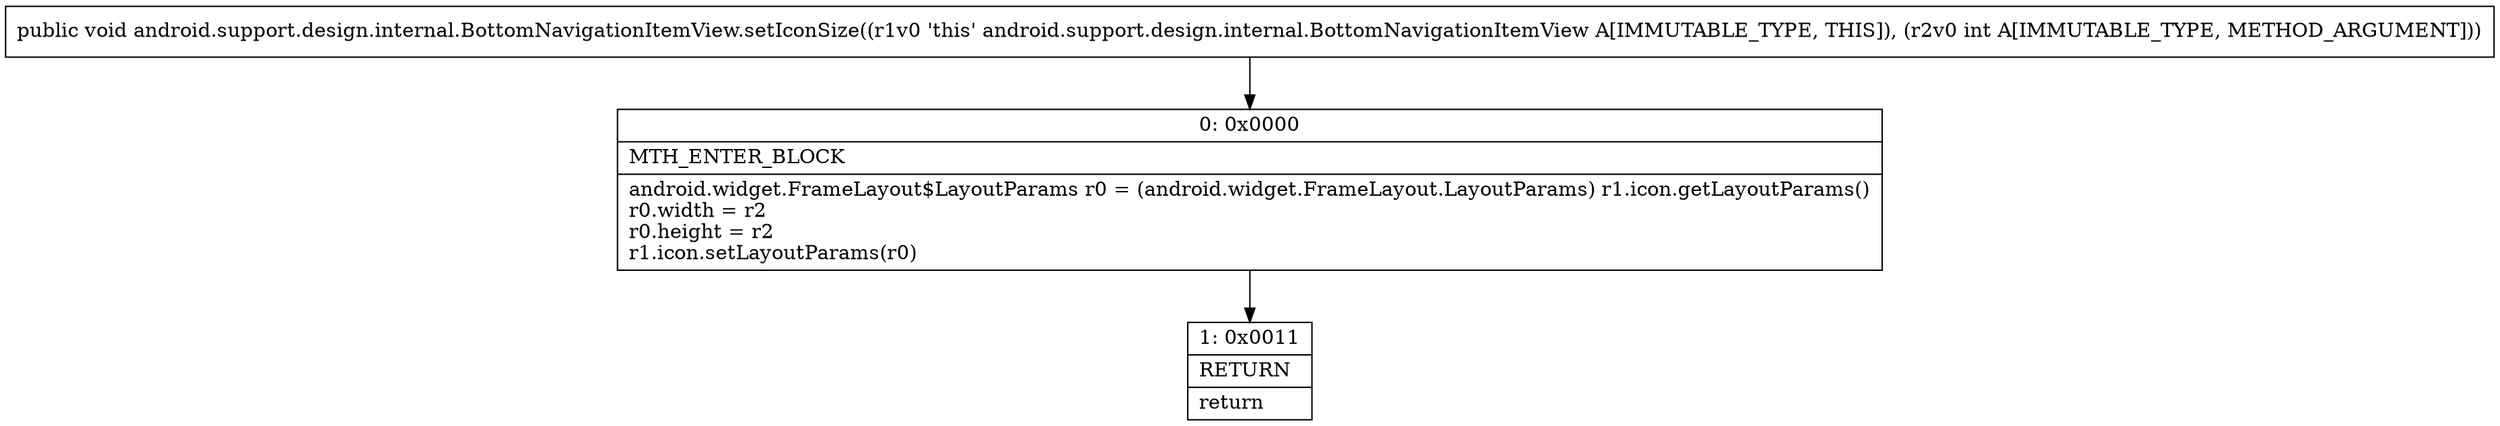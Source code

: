 digraph "CFG forandroid.support.design.internal.BottomNavigationItemView.setIconSize(I)V" {
Node_0 [shape=record,label="{0\:\ 0x0000|MTH_ENTER_BLOCK\l|android.widget.FrameLayout$LayoutParams r0 = (android.widget.FrameLayout.LayoutParams) r1.icon.getLayoutParams()\lr0.width = r2\lr0.height = r2\lr1.icon.setLayoutParams(r0)\l}"];
Node_1 [shape=record,label="{1\:\ 0x0011|RETURN\l|return\l}"];
MethodNode[shape=record,label="{public void android.support.design.internal.BottomNavigationItemView.setIconSize((r1v0 'this' android.support.design.internal.BottomNavigationItemView A[IMMUTABLE_TYPE, THIS]), (r2v0 int A[IMMUTABLE_TYPE, METHOD_ARGUMENT])) }"];
MethodNode -> Node_0;
Node_0 -> Node_1;
}

